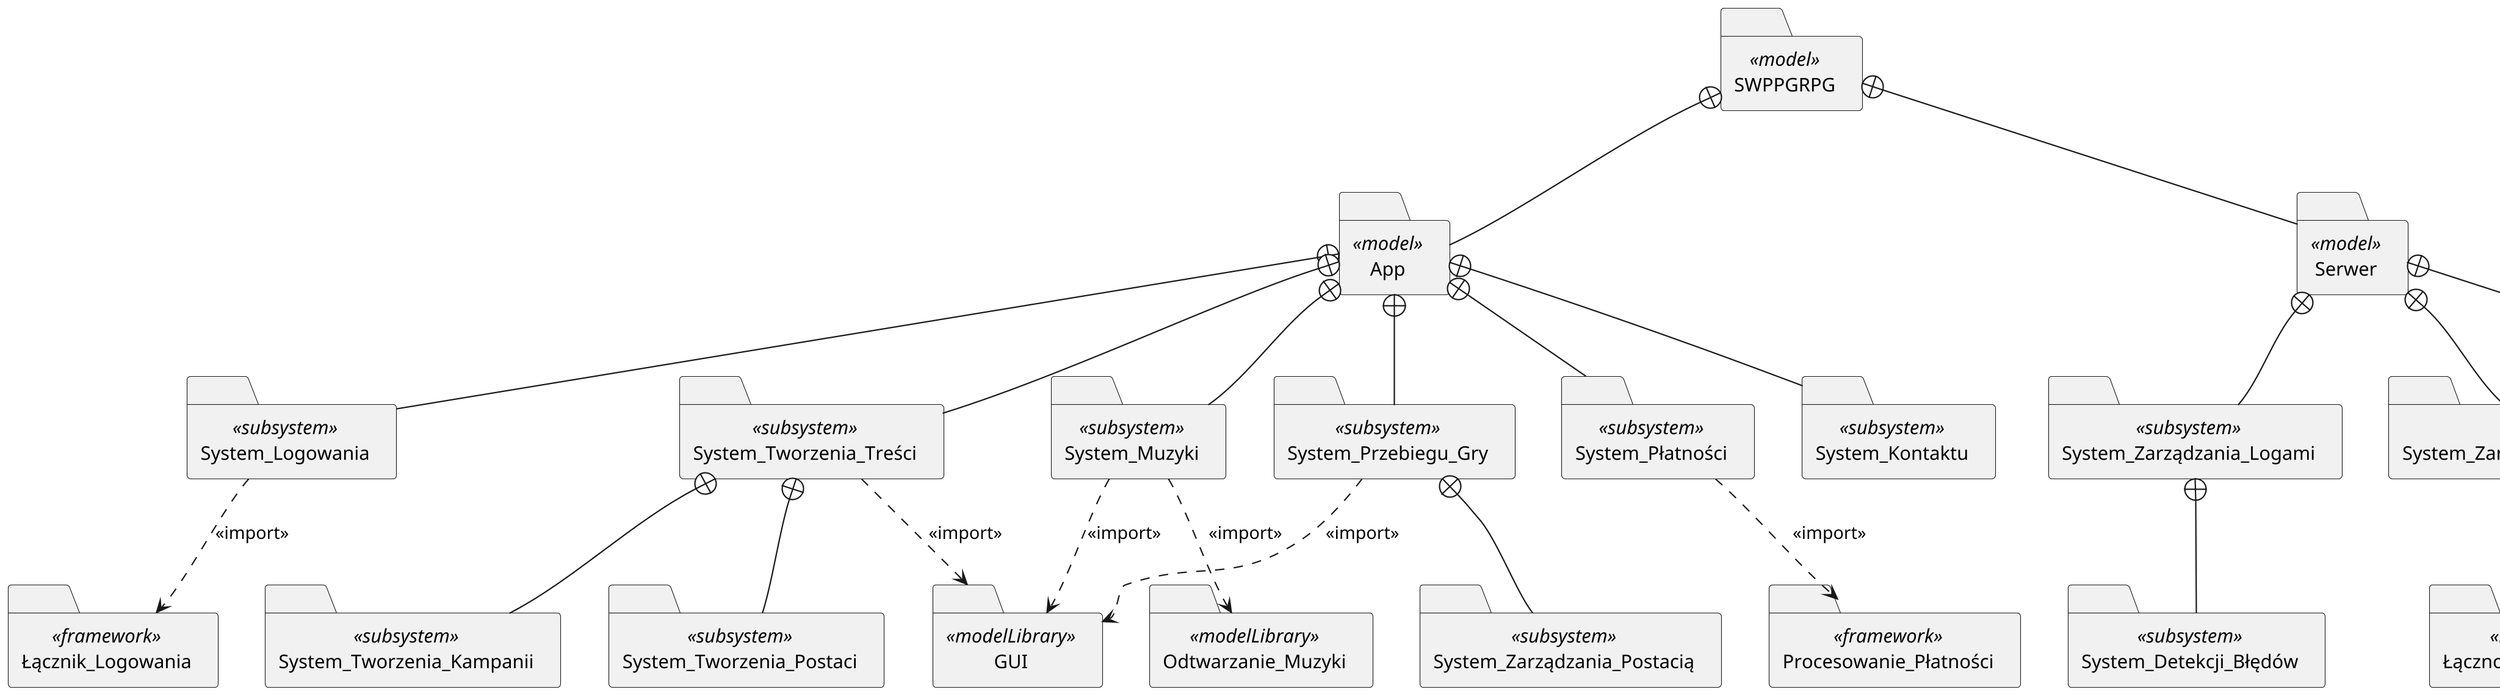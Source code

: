 @startuml
'https://plantuml.com/deployment-diagram


scale 5000 width
folder SWPPGRPG <<model>> {

}

'============================================

folder App <<model>> {
}

folder System_Logowania <<subsystem>> {

}

folder System_Tworzenia_Treści <<subsystem>> {

}

folder System_Tworzenia_Postaci <<subsystem>> {

}

folder System_Tworzenia_Kampanii <<subsystem>> {

}

folder System_Muzyki <<subsystem>> {

}

folder System_Płatności <<subsystem>> {

}

folder System_Przebiegu_Gry <<subsystem>> {

}

folder System_Zarządzania_Postacią <<subsystem>> {

}

folder System_Kontaktu <<subsystem>> {

}

'============================================

folder Serwer <<model>> {
}

folder System_Zarządzania_Logami <<subsystem>> {

}

folder System_Detekcji_Błędów <<subsystem>> {

}

folder System_Zarządzania_Bazą_Danych <<subsystem>> {

}

folder System_Hostowania_Gier <<subsystem>> {

}

'============================================

App +-- System_Logowania
App +-- System_Tworzenia_Treści
System_Tworzenia_Treści +-- System_Tworzenia_Postaci
System_Tworzenia_Treści +-- System_Tworzenia_Kampanii
App +-- System_Muzyki
App +-- System_Płatności
App +-- System_Przebiegu_Gry
System_Przebiegu_Gry +-- System_Zarządzania_Postacią
App +-- System_Kontaktu

SWPPGRPG +-- Serwer
SWPPGRPG +-- App

Serwer +-- System_Zarządzania_Logami
System_Zarządzania_Logami +-- System_Detekcji_Błędów
Serwer +-- System_Zarządzania_Bazą_Danych
Serwer +-- System_Hostowania_Gier

'============================================


folder GUI <<modelLibrary>> {
}

folder Łączność_Z_Bazą_Danych <<modelLibrary>> {
}

folder Łącznik_Logowania <<framework>> {
}

folder Odtwarzanie_Muzyki <<modelLibrary>> {
}

folder Procesowanie_Płatności <<framework>> {
}

'============================================

System_Tworzenia_Treści ..> GUI : <<import>>
System_Przebiegu_Gry ..> GUI : <<import>>
System_Muzyki ..> GUI : <<import>>

System_Zarządzania_Bazą_Danych ..> Łączność_Z_Bazą_Danych : <<import>>

System_Logowania ..> Łącznik_Logowania : <<import>>

System_Muzyki ..> Odtwarzanie_Muzyki : <<import>>


System_Płatności ..> Procesowanie_Płatności : <<import>>


@enduml